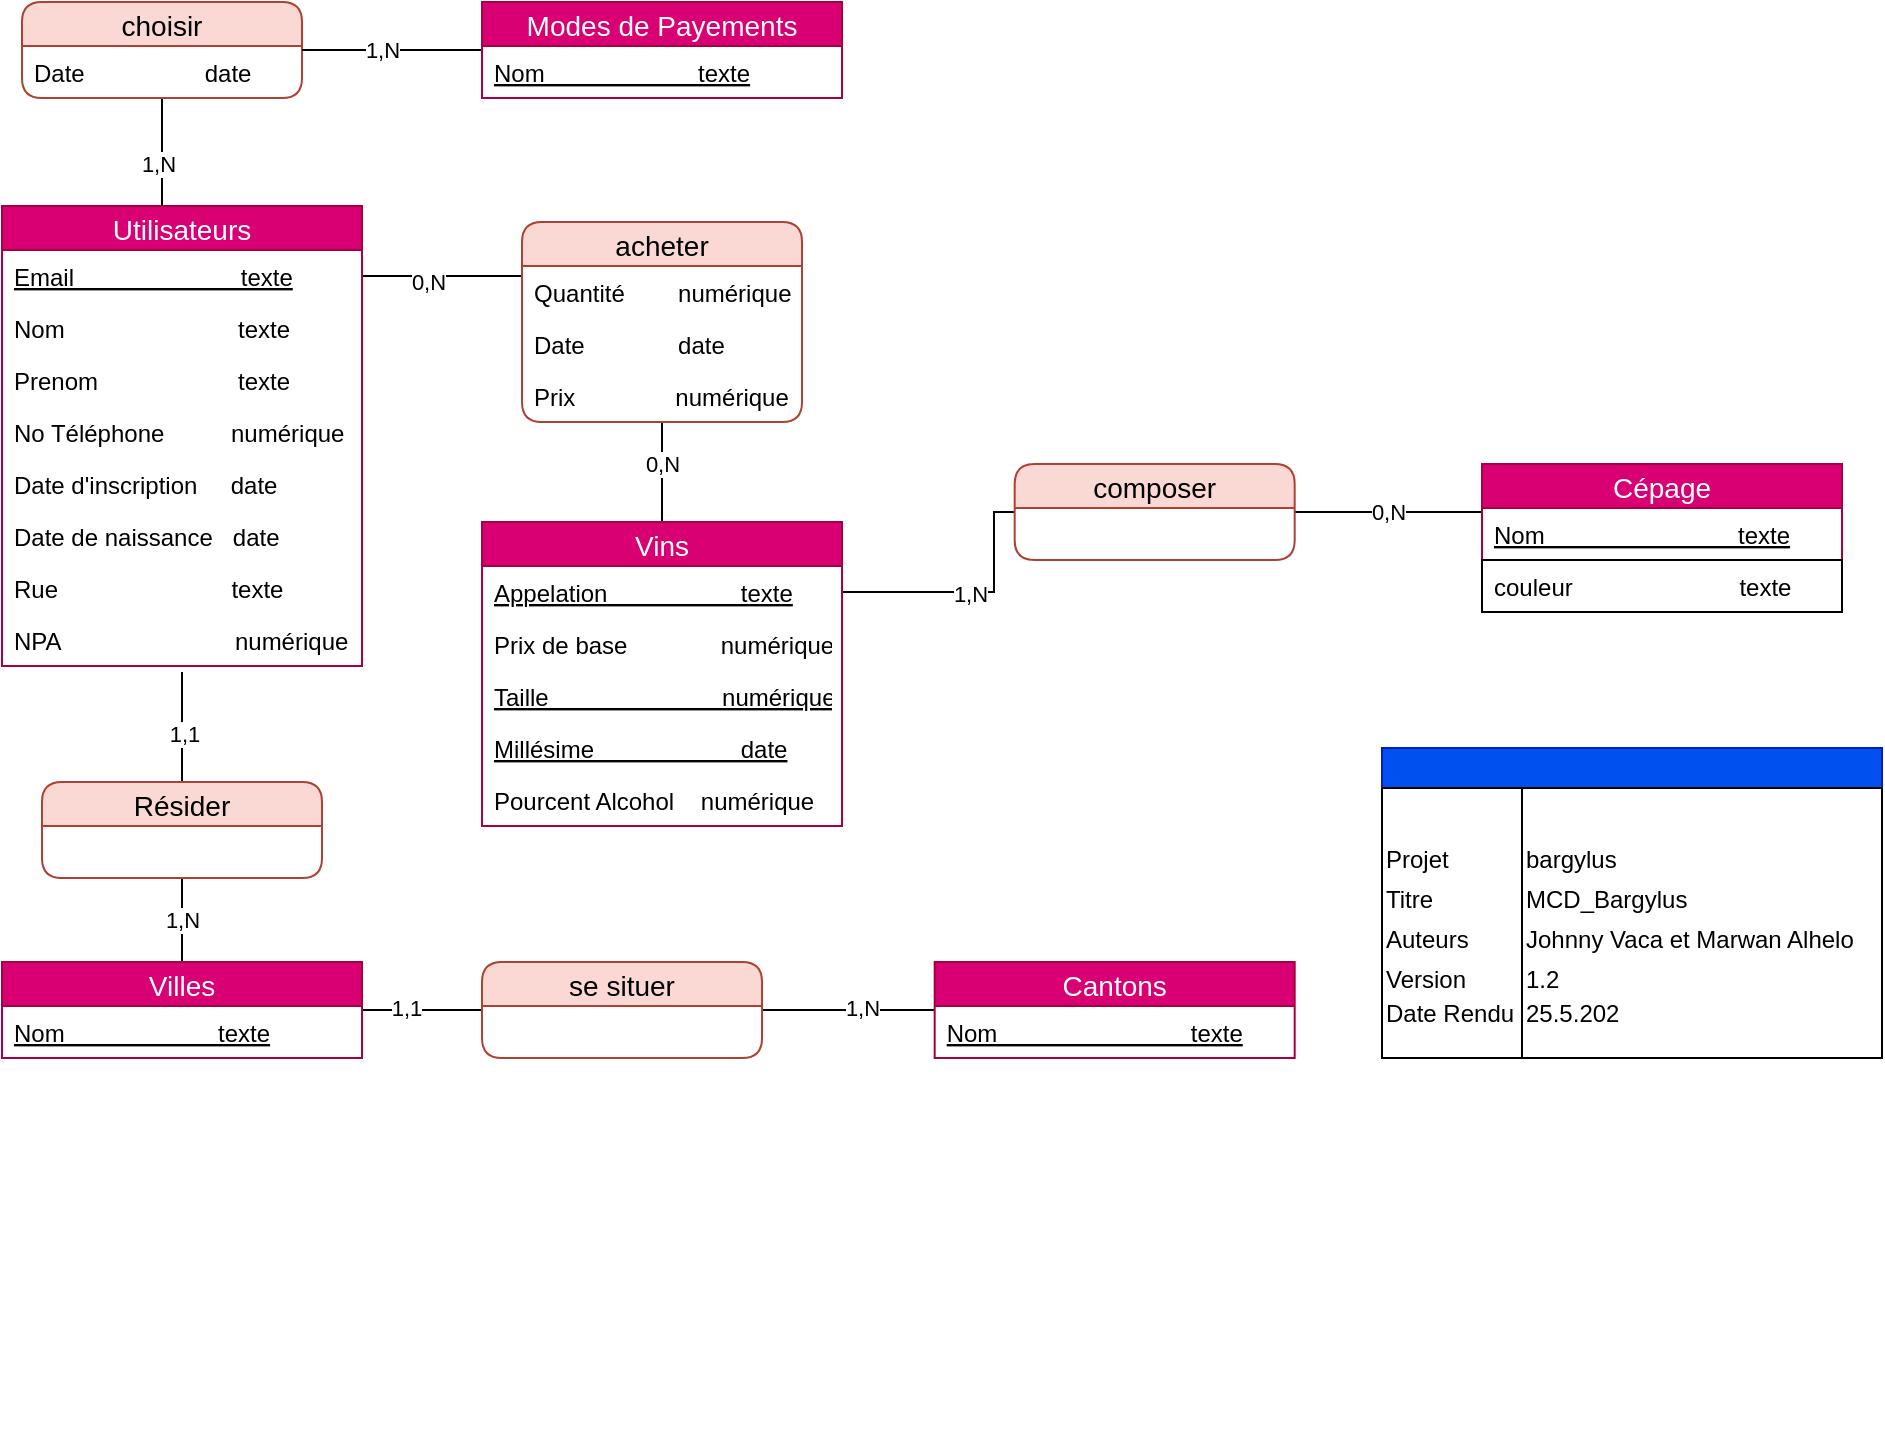 <mxfile version="13.0.3" type="device"><diagram id="XMqrmogNCOE701V1E4Cz" name="APPARTEMENTS"><mxGraphModel dx="1142" dy="660" grid="1" gridSize="10" guides="1" tooltips="1" connect="1" arrows="1" fold="1" page="1" pageScale="1" pageWidth="1169" pageHeight="827" background="#ffffff" math="0" shadow="0"><root><mxCell id="0"/><mxCell id="1" parent="0"/><mxCell id="YTJBF8UA7qJYy6PW7ZNj-210" value="" style="endArrow=none;html=1;fontSize=12;strokeColor=#FFFFFF;" parent="1" edge="1"><mxGeometry width="50" height="50" relative="1" as="geometry"><mxPoint x="10" y="736.9" as="sourcePoint"/><mxPoint x="90" y="806.9" as="targetPoint"/><Array as="points"><mxPoint x="10" y="806.9"/></Array></mxGeometry></mxCell><mxCell id="kkOUOzZPCdsPZx3tZ1jN-75" style="edgeStyle=orthogonalEdgeStyle;rounded=0;orthogonalLoop=1;jettySize=auto;html=1;entryX=1;entryY=0.5;entryDx=0;entryDy=0;endArrow=none;endFill=0;exitX=0;exitY=0.5;exitDx=0;exitDy=0;" parent="1" source="9ggTy3QNa-hIWwmJvuYP-75" target="NHlyiYVPCFsFWAfHLRnl-219" edge="1"><mxGeometry relative="1" as="geometry"><Array as="points"><mxPoint x="750" y="345"/></Array></mxGeometry></mxCell><mxCell id="NGrpEsL_xhQ68z9D004H-84" value="0,N" style="edgeLabel;html=1;align=center;verticalAlign=middle;resizable=0;points=[];" parent="kkOUOzZPCdsPZx3tZ1jN-75" vertex="1" connectable="0"><mxGeometry x="0.114" relative="1" as="geometry"><mxPoint as="offset"/></mxGeometry></mxCell><mxCell id="kkOUOzZPCdsPZx3tZ1jN-113" style="edgeStyle=orthogonalEdgeStyle;rounded=0;orthogonalLoop=1;jettySize=auto;html=1;exitX=1;exitY=0.5;exitDx=0;exitDy=0;entryX=0;entryY=0.5;entryDx=0;entryDy=0;endArrow=none;endFill=0;" parent="1" source="hBosq5v7bqiFzMDftUJs-74" target="NHlyiYVPCFsFWAfHLRnl-219" edge="1"><mxGeometry relative="1" as="geometry"><mxPoint x="430.01" y="319.0" as="sourcePoint"/><Array as="points"><mxPoint x="506" y="345"/></Array></mxGeometry></mxCell><mxCell id="NGrpEsL_xhQ68z9D004H-80" value="1,N" style="edgeLabel;html=1;align=center;verticalAlign=middle;resizable=0;points=[];" parent="kkOUOzZPCdsPZx3tZ1jN-113" vertex="1" connectable="0"><mxGeometry x="0.201" y="1" relative="1" as="geometry"><mxPoint x="-11.68" y="1" as="offset"/></mxGeometry></mxCell><mxCell id="kkOUOzZPCdsPZx3tZ1jN-96" style="edgeStyle=orthogonalEdgeStyle;rounded=0;orthogonalLoop=1;jettySize=auto;html=1;entryX=1;entryY=0.5;entryDx=0;entryDy=0;endArrow=none;endFill=0;" parent="1" source="kkOUOzZPCdsPZx3tZ1jN-95" target="17" edge="1"><mxGeometry relative="1" as="geometry"><Array as="points"><mxPoint x="250" y="227"/><mxPoint x="250" y="227"/></Array></mxGeometry></mxCell><mxCell id="kkOUOzZPCdsPZx3tZ1jN-97" style="edgeStyle=orthogonalEdgeStyle;rounded=0;orthogonalLoop=1;jettySize=auto;html=1;exitX=0.5;exitY=1;exitDx=0;exitDy=0;entryX=0.5;entryY=0;entryDx=0;entryDy=0;endArrow=none;endFill=0;" parent="1" source="kkOUOzZPCdsPZx3tZ1jN-95" target="9ggTy3QNa-hIWwmJvuYP-77" edge="1"><mxGeometry relative="1" as="geometry"><mxPoint x="340.01" y="307" as="targetPoint"/></mxGeometry></mxCell><mxCell id="NGrpEsL_xhQ68z9D004H-77" value="0,N" style="edgeLabel;html=1;align=center;verticalAlign=middle;resizable=0;points=[];" parent="kkOUOzZPCdsPZx3tZ1jN-97" vertex="1" connectable="0"><mxGeometry x="-0.292" relative="1" as="geometry"><mxPoint y="3.5" as="offset"/></mxGeometry></mxCell><mxCell id="NGrpEsL_xhQ68z9D004H-78" value="0,N" style="edgeLabel;html=1;align=center;verticalAlign=middle;resizable=0;points=[];" parent="1" vertex="1" connectable="0"><mxGeometry x="330.0" y="290.003" as="geometry"><mxPoint x="8" y="-3" as="offset"/></mxGeometry></mxCell><mxCell id="14" value="Utilisateurs" style="swimlane;fontStyle=0;childLayout=stackLayout;horizontal=1;startSize=22;fillColor=#d80073;horizontalStack=0;resizeParent=1;resizeParentMax=0;resizeLast=0;collapsible=1;marginBottom=0;swimlaneFillColor=#ffffff;align=center;fontSize=14;rounded=0;swimlaneLine=1;glass=0;shadow=0;comic=0;strokeColor=#A50040;fontColor=#ffffff;" parent="1" vertex="1"><mxGeometry x="10" y="192" width="180" height="230" as="geometry"/></mxCell><mxCell id="17" value="Email                         texte" style="text;strokeColor=none;fillColor=none;spacingLeft=4;spacingRight=4;overflow=hidden;rotatable=0;points=[[0,0.5],[1,0.5]];portConstraint=eastwest;fontSize=12;fontStyle=4" parent="14" vertex="1"><mxGeometry y="22" width="180" height="26" as="geometry"/></mxCell><mxCell id="16" value="Nom                          texte" style="text;strokeColor=none;fillColor=none;spacingLeft=4;spacingRight=4;overflow=hidden;rotatable=0;points=[[0,0.5],[1,0.5]];portConstraint=eastwest;fontSize=12;fontStyle=0" parent="14" vertex="1"><mxGeometry y="48" width="180" height="26" as="geometry"/></mxCell><mxCell id="ss-KyrOMTrOBq0U6ZjXs-87" value="Prenom                     texte" style="text;strokeColor=none;fillColor=none;spacingLeft=4;spacingRight=4;overflow=hidden;rotatable=0;points=[[0,0.5],[1,0.5]];portConstraint=eastwest;fontSize=12;fontStyle=0" parent="14" vertex="1"><mxGeometry y="74" width="180" height="26" as="geometry"/></mxCell><mxCell id="NHlyiYVPCFsFWAfHLRnl-129" value="No Téléphone          numérique" style="text;strokeColor=none;fillColor=none;spacingLeft=4;spacingRight=4;overflow=hidden;rotatable=0;points=[[0,0.5],[1,0.5]];portConstraint=eastwest;fontSize=12;fontStyle=0" parent="14" vertex="1"><mxGeometry y="100" width="180" height="26" as="geometry"/></mxCell><mxCell id="NHlyiYVPCFsFWAfHLRnl-130" value="Date d'inscription     date" style="text;strokeColor=none;fillColor=none;spacingLeft=4;spacingRight=4;overflow=hidden;rotatable=0;points=[[0,0.5],[1,0.5]];portConstraint=eastwest;fontSize=12;fontStyle=0" parent="14" vertex="1"><mxGeometry y="126" width="180" height="26" as="geometry"/></mxCell><mxCell id="39" value="Date de naissance   date" style="text;strokeColor=none;fillColor=none;spacingLeft=4;spacingRight=4;overflow=hidden;rotatable=0;points=[[0,0.5],[1,0.5]];portConstraint=eastwest;fontSize=12;fontStyle=0" parent="14" vertex="1"><mxGeometry y="152" width="180" height="26" as="geometry"/></mxCell><mxCell id="NHlyiYVPCFsFWAfHLRnl-172" value="Rue                          texte" style="text;strokeColor=none;fillColor=none;spacingLeft=4;spacingRight=4;overflow=hidden;rotatable=0;points=[[0,0.5],[1,0.5]];portConstraint=eastwest;fontSize=12;fontStyle=0" parent="14" vertex="1"><mxGeometry y="178" width="180" height="26" as="geometry"/></mxCell><mxCell id="NHlyiYVPCFsFWAfHLRnl-173" value="NPA                          numérique" style="text;strokeColor=none;fillColor=none;spacingLeft=4;spacingRight=4;overflow=hidden;rotatable=0;points=[[0,0.5],[1,0.5]];portConstraint=eastwest;fontSize=12;fontStyle=0" parent="14" vertex="1"><mxGeometry y="204" width="180" height="26" as="geometry"/></mxCell><mxCell id="kkOUOzZPCdsPZx3tZ1jN-95" value="acheter" style="swimlane;fontStyle=0;childLayout=stackLayout;horizontal=1;startSize=22;fillColor=#fad9d5;horizontalStack=0;resizeParent=1;resizeParentMax=0;resizeLast=0;collapsible=1;marginBottom=0;swimlaneFillColor=#ffffff;align=center;fontSize=14;rounded=1;swimlaneLine=1;glass=0;shadow=0;comic=0;strokeColor=#ae4132;" parent="1" vertex="1"><mxGeometry x="270.01" y="200" width="140" height="100" as="geometry"/></mxCell><mxCell id="rTsEb8PYCp73cMNqC0tR-75" value="Quantité        numérique" style="text;strokeColor=none;fillColor=none;spacingLeft=4;spacingRight=4;overflow=hidden;rotatable=0;points=[[0,0.5],[1,0.5]];portConstraint=eastwest;fontSize=12;fontStyle=0" vertex="1" parent="kkOUOzZPCdsPZx3tZ1jN-95"><mxGeometry y="22" width="140" height="26" as="geometry"/></mxCell><mxCell id="rTsEb8PYCp73cMNqC0tR-77" value="Date              date" style="text;strokeColor=none;fillColor=none;spacingLeft=4;spacingRight=4;overflow=hidden;rotatable=0;points=[[0,0.5],[1,0.5]];portConstraint=eastwest;fontSize=12;fontStyle=0" vertex="1" parent="kkOUOzZPCdsPZx3tZ1jN-95"><mxGeometry y="48" width="140" height="26" as="geometry"/></mxCell><mxCell id="rTsEb8PYCp73cMNqC0tR-74" value="Prix               numérique" style="text;strokeColor=none;fillColor=none;spacingLeft=4;spacingRight=4;overflow=hidden;rotatable=0;points=[[0,0.5],[1,0.5]];portConstraint=eastwest;fontSize=12;fontStyle=0" vertex="1" parent="kkOUOzZPCdsPZx3tZ1jN-95"><mxGeometry y="74" width="140" height="26" as="geometry"/></mxCell><mxCell id="hBosq5v7bqiFzMDftUJs-90" style="edgeStyle=orthogonalEdgeStyle;rounded=0;orthogonalLoop=1;jettySize=auto;html=1;endArrow=none;endFill=0;" parent="1" source="hBosq5v7bqiFzMDftUJs-76" target="14" edge="1"><mxGeometry relative="1" as="geometry"><Array as="points"><mxPoint x="90" y="180"/><mxPoint x="90" y="180"/></Array></mxGeometry></mxCell><mxCell id="hBosq5v7bqiFzMDftUJs-92" value="1,N" style="edgeLabel;html=1;align=center;verticalAlign=middle;resizable=0;points=[];" parent="hBosq5v7bqiFzMDftUJs-90" vertex="1" connectable="0"><mxGeometry x="0.231" y="-2" relative="1" as="geometry"><mxPoint as="offset"/></mxGeometry></mxCell><mxCell id="hBosq5v7bqiFzMDftUJs-76" value="choisir" style="swimlane;fontStyle=0;childLayout=stackLayout;horizontal=1;startSize=22;fillColor=#fad9d5;horizontalStack=0;resizeParent=1;resizeParentMax=0;resizeLast=0;collapsible=1;marginBottom=0;swimlaneFillColor=#ffffff;align=center;fontSize=14;rounded=1;swimlaneLine=1;glass=0;shadow=0;comic=0;strokeColor=#ae4132;" parent="1" vertex="1"><mxGeometry x="20" y="90" width="140" height="48" as="geometry"/></mxCell><mxCell id="kkOUOzZPCdsPZx3tZ1jN-102" value="Date                  date" style="text;strokeColor=none;fillColor=none;spacingLeft=4;spacingRight=4;overflow=hidden;rotatable=0;points=[[0,0.5],[1,0.5]];portConstraint=eastwest;fontSize=12;fontStyle=0" parent="hBosq5v7bqiFzMDftUJs-76" vertex="1"><mxGeometry y="22" width="140" height="26" as="geometry"/></mxCell><mxCell id="hBosq5v7bqiFzMDftUJs-89" style="edgeStyle=orthogonalEdgeStyle;rounded=0;orthogonalLoop=1;jettySize=auto;html=1;endArrow=none;endFill=0;" parent="1" source="kkOUOzZPCdsPZx3tZ1jN-100" target="hBosq5v7bqiFzMDftUJs-76" edge="1"><mxGeometry relative="1" as="geometry"/></mxCell><mxCell id="hBosq5v7bqiFzMDftUJs-93" value="1,N" style="edgeLabel;html=1;align=center;verticalAlign=middle;resizable=0;points=[];" parent="hBosq5v7bqiFzMDftUJs-89" vertex="1" connectable="0"><mxGeometry x="-0.322" relative="1" as="geometry"><mxPoint x="-19.67" as="offset"/></mxGeometry></mxCell><mxCell id="kkOUOzZPCdsPZx3tZ1jN-100" value="Modes de Payements" style="swimlane;fontStyle=0;childLayout=stackLayout;horizontal=1;startSize=22;fillColor=#d80073;horizontalStack=0;resizeParent=1;resizeParentMax=0;resizeLast=0;collapsible=1;marginBottom=0;swimlaneFillColor=#ffffff;align=center;fontSize=14;rounded=0;swimlaneLine=1;glass=0;shadow=0;comic=0;strokeColor=#A50040;fontColor=#ffffff;" parent="1" vertex="1"><mxGeometry x="250.01" y="90" width="180" height="48" as="geometry"/></mxCell><mxCell id="hBosq5v7bqiFzMDftUJs-91" value="Nom                       texte" style="text;strokeColor=none;fillColor=none;spacingLeft=4;spacingRight=4;overflow=hidden;rotatable=0;points=[[0,0.5],[1,0.5]];portConstraint=eastwest;fontSize=12;fontStyle=4" parent="kkOUOzZPCdsPZx3tZ1jN-100" vertex="1"><mxGeometry y="22" width="180" height="26" as="geometry"/></mxCell><mxCell id="hBosq5v7bqiFzMDftUJs-85" style="edgeStyle=orthogonalEdgeStyle;rounded=0;orthogonalLoop=1;jettySize=auto;html=1;entryX=0.5;entryY=1.115;entryDx=0;entryDy=0;endArrow=none;endFill=0;entryPerimeter=0;" parent="1" source="hBosq5v7bqiFzMDftUJs-82" target="NHlyiYVPCFsFWAfHLRnl-173" edge="1"><mxGeometry relative="1" as="geometry"><Array as="points"><mxPoint x="100" y="440"/><mxPoint x="100" y="440"/></Array></mxGeometry></mxCell><mxCell id="hBosq5v7bqiFzMDftUJs-87" value="1,1" style="edgeLabel;html=1;align=center;verticalAlign=middle;resizable=0;points=[];" parent="hBosq5v7bqiFzMDftUJs-85" vertex="1" connectable="0"><mxGeometry x="0.454" y="-16" relative="1" as="geometry"><mxPoint x="-15" y="16" as="offset"/></mxGeometry></mxCell><mxCell id="hBosq5v7bqiFzMDftUJs-86" style="edgeStyle=orthogonalEdgeStyle;rounded=0;orthogonalLoop=1;jettySize=auto;html=1;endArrow=none;endFill=0;" parent="1" source="hBosq5v7bqiFzMDftUJs-82" target="hBosq5v7bqiFzMDftUJs-80" edge="1"><mxGeometry relative="1" as="geometry"/></mxCell><mxCell id="hBosq5v7bqiFzMDftUJs-88" value="1,N" style="edgeLabel;html=1;align=center;verticalAlign=middle;resizable=0;points=[];" parent="hBosq5v7bqiFzMDftUJs-86" vertex="1" connectable="0"><mxGeometry x="-0.034" relative="1" as="geometry"><mxPoint as="offset"/></mxGeometry></mxCell><mxCell id="hBosq5v7bqiFzMDftUJs-82" value="Résider" style="swimlane;fontStyle=0;childLayout=stackLayout;horizontal=1;startSize=22;fillColor=#fad9d5;horizontalStack=0;resizeParent=1;resizeParentMax=0;resizeLast=0;collapsible=1;marginBottom=0;swimlaneFillColor=#ffffff;align=center;fontSize=14;rounded=1;swimlaneLine=1;glass=0;shadow=0;comic=0;strokeColor=#ae4132;" parent="1" vertex="1"><mxGeometry x="30" y="480" width="140" height="48" as="geometry"/></mxCell><mxCell id="hBosq5v7bqiFzMDftUJs-99" style="edgeStyle=orthogonalEdgeStyle;rounded=0;orthogonalLoop=1;jettySize=auto;html=1;entryX=0;entryY=0.5;entryDx=0;entryDy=0;endArrow=none;endFill=0;" parent="1" source="hBosq5v7bqiFzMDftUJs-80" target="hBosq5v7bqiFzMDftUJs-98" edge="1"><mxGeometry relative="1" as="geometry"/></mxCell><mxCell id="rTsEb8PYCp73cMNqC0tR-72" value="1,1" style="edgeLabel;html=1;align=center;verticalAlign=middle;resizable=0;points=[];" vertex="1" connectable="0" parent="hBosq5v7bqiFzMDftUJs-99"><mxGeometry x="-0.272" y="1" relative="1" as="geometry"><mxPoint as="offset"/></mxGeometry></mxCell><mxCell id="hBosq5v7bqiFzMDftUJs-80" value="Villes" style="swimlane;fontStyle=0;childLayout=stackLayout;horizontal=1;startSize=22;fillColor=#d80073;horizontalStack=0;resizeParent=1;resizeParentMax=0;resizeLast=0;collapsible=1;marginBottom=0;swimlaneFillColor=#ffffff;align=center;fontSize=14;rounded=0;swimlaneLine=1;glass=0;shadow=0;comic=0;strokeColor=#A50040;fontColor=#ffffff;" parent="1" vertex="1"><mxGeometry x="10" y="570" width="180" height="48" as="geometry"/></mxCell><mxCell id="hBosq5v7bqiFzMDftUJs-81" value="Nom                       texte" style="text;strokeColor=none;fillColor=none;spacingLeft=4;spacingRight=4;overflow=hidden;rotatable=0;points=[[0,0.5],[1,0.5]];portConstraint=eastwest;fontSize=12;fontStyle=4" parent="hBosq5v7bqiFzMDftUJs-80" vertex="1"><mxGeometry y="22" width="180" height="26" as="geometry"/></mxCell><mxCell id="hBosq5v7bqiFzMDftUJs-100" style="edgeStyle=orthogonalEdgeStyle;rounded=0;orthogonalLoop=1;jettySize=auto;html=1;entryX=1;entryY=0.5;entryDx=0;entryDy=0;endArrow=none;endFill=0;" parent="1" source="hBosq5v7bqiFzMDftUJs-94" target="hBosq5v7bqiFzMDftUJs-98" edge="1"><mxGeometry relative="1" as="geometry"/></mxCell><mxCell id="rTsEb8PYCp73cMNqC0tR-73" value="1,N" style="edgeLabel;html=1;align=center;verticalAlign=middle;resizable=0;points=[];" vertex="1" connectable="0" parent="hBosq5v7bqiFzMDftUJs-100"><mxGeometry x="-0.157" y="-1" relative="1" as="geometry"><mxPoint as="offset"/></mxGeometry></mxCell><mxCell id="60" value="" style="swimlane;html=1;childLayout=stackLayout;resizeParent=1;resizeParentMax=0;startSize=20;labelBackgroundColor=none;fillColor=#0050ef;strokeColor=#001DBC;fontColor=#ffffff;" parent="1" vertex="1"><mxGeometry x="700" y="463" width="250" height="155" as="geometry"/></mxCell><mxCell id="61" value="" style="swimlane;html=1;startSize=0;" parent="60" vertex="1"><mxGeometry y="20" width="70" height="135" as="geometry"/></mxCell><mxCell id="63" value="Version" style="text;html=1;resizable=0;points=[];autosize=1;align=left;verticalAlign=top;spacingTop=-4;" parent="61" vertex="1"><mxGeometry y="86" width="60" height="20" as="geometry"/></mxCell><mxCell id="64" value="Titre" style="text;html=1;resizable=0;points=[];autosize=1;align=left;verticalAlign=top;spacingTop=-4;" parent="61" vertex="1"><mxGeometry y="46" width="40" height="20" as="geometry"/></mxCell><mxCell id="65" value="Auteurs" style="text;html=1;resizable=0;points=[];autosize=1;align=left;verticalAlign=top;spacingTop=-4;" parent="61" vertex="1"><mxGeometry y="66" width="60" height="20" as="geometry"/></mxCell><mxCell id="66" value="Date Rendu" style="text;html=1;resizable=0;points=[];autosize=1;align=left;verticalAlign=top;spacingTop=-4;" parent="61" vertex="1"><mxGeometry y="103" width="80" height="20" as="geometry"/></mxCell><mxCell id="NHlyiYVPCFsFWAfHLRnl-242" value="Projet" style="text;html=1;resizable=0;points=[];autosize=1;align=left;verticalAlign=top;spacingTop=-4;" parent="61" vertex="1"><mxGeometry y="26" width="50" height="20" as="geometry"/></mxCell><mxCell id="67" value="" style="swimlane;html=1;startSize=0;" parent="60" vertex="1"><mxGeometry x="70" y="20" width="180" height="135" as="geometry"/></mxCell><mxCell id="69" value="1.2" style="text;html=1;resizable=0;points=[];autosize=1;align=left;verticalAlign=top;spacingTop=-4;" parent="67" vertex="1"><mxGeometry y="86" width="30" height="20" as="geometry"/></mxCell><mxCell id="70" value="MCD_Bargylus" style="text;html=1;resizable=0;points=[];autosize=1;align=left;verticalAlign=top;spacingTop=-4;" parent="67" vertex="1"><mxGeometry y="46" width="100" height="20" as="geometry"/></mxCell><mxCell id="71" value="Johnny Vaca et Marwan Alhelo" style="text;html=1;resizable=0;points=[];autosize=1;align=left;verticalAlign=top;spacingTop=-4;" parent="67" vertex="1"><mxGeometry y="66" width="180" height="20" as="geometry"/></mxCell><mxCell id="72" value="25.5.202" style="text;html=1;resizable=0;points=[];autosize=1;align=left;verticalAlign=top;spacingTop=-4;" parent="67" vertex="1"><mxGeometry y="103" width="80" height="20" as="geometry"/></mxCell><mxCell id="NHlyiYVPCFsFWAfHLRnl-243" value="bargylus" style="text;html=1;resizable=0;points=[];autosize=1;align=left;verticalAlign=top;spacingTop=-4;" parent="67" vertex="1"><mxGeometry y="26" width="60" height="20" as="geometry"/></mxCell><mxCell id="hBosq5v7bqiFzMDftUJs-94" value="Cantons" style="swimlane;fontStyle=0;childLayout=stackLayout;horizontal=1;startSize=22;fillColor=#d80073;horizontalStack=0;resizeParent=1;resizeParentMax=0;resizeLast=0;collapsible=1;marginBottom=0;swimlaneFillColor=#ffffff;align=center;fontSize=14;rounded=0;swimlaneLine=1;glass=0;shadow=0;comic=0;strokeColor=#A50040;fontColor=#ffffff;" parent="1" vertex="1"><mxGeometry x="476.34" y="570" width="180" height="48" as="geometry"/></mxCell><mxCell id="hBosq5v7bqiFzMDftUJs-95" value="Nom                             texte" style="text;strokeColor=none;fillColor=none;spacingLeft=4;spacingRight=4;overflow=hidden;rotatable=0;points=[[0,0.5],[1,0.5]];portConstraint=eastwest;fontSize=12;fontStyle=4" parent="hBosq5v7bqiFzMDftUJs-94" vertex="1"><mxGeometry y="22" width="180" height="26" as="geometry"/></mxCell><mxCell id="NHlyiYVPCFsFWAfHLRnl-219" value="composer" style="swimlane;fontStyle=0;childLayout=stackLayout;horizontal=1;startSize=22;fillColor=#fad9d5;horizontalStack=0;resizeParent=1;resizeParentMax=0;resizeLast=0;collapsible=1;marginBottom=0;swimlaneFillColor=#ffffff;align=center;fontSize=14;rounded=1;swimlaneLine=1;glass=0;shadow=0;comic=0;strokeColor=#ae4132;" parent="1" vertex="1"><mxGeometry x="516.34" y="321" width="140" height="48" as="geometry"/></mxCell><mxCell id="9ggTy3QNa-hIWwmJvuYP-74" value="Cépage" style="swimlane;fontStyle=0;childLayout=stackLayout;horizontal=1;startSize=22;fillColor=#d80073;horizontalStack=0;resizeParent=1;resizeParentMax=0;resizeLast=0;collapsible=1;marginBottom=0;swimlaneFillColor=#ffffff;align=center;fontSize=14;rounded=0;swimlaneLine=1;glass=0;shadow=0;comic=0;strokeColor=#A50040;fontColor=#ffffff;" parent="1" vertex="1"><mxGeometry x="750" y="321" width="180" height="74" as="geometry"/></mxCell><mxCell id="9ggTy3QNa-hIWwmJvuYP-75" value="Nom                             texte" style="text;strokeColor=none;fillColor=none;spacingLeft=4;spacingRight=4;overflow=hidden;rotatable=0;points=[[0,0.5],[1,0.5]];portConstraint=eastwest;fontSize=12;fontStyle=4" parent="9ggTy3QNa-hIWwmJvuYP-74" vertex="1"><mxGeometry y="22" width="180" height="26" as="geometry"/></mxCell><mxCell id="hBosq5v7bqiFzMDftUJs-101" value="couleur                         texte" style="text;strokeColor=#000000;fillColor=none;spacingLeft=4;spacingRight=4;overflow=hidden;rotatable=0;points=[[0,0.5],[1,0.5]];portConstraint=eastwest;fontSize=12;fontStyle=0" parent="9ggTy3QNa-hIWwmJvuYP-74" vertex="1"><mxGeometry y="48" width="180" height="26" as="geometry"/></mxCell><mxCell id="hBosq5v7bqiFzMDftUJs-98" value="se situer" style="swimlane;fontStyle=0;childLayout=stackLayout;horizontal=1;startSize=22;fillColor=#fad9d5;horizontalStack=0;resizeParent=1;resizeParentMax=0;resizeLast=0;collapsible=1;marginBottom=0;swimlaneFillColor=#ffffff;align=center;fontSize=14;rounded=1;swimlaneLine=1;glass=0;shadow=0;comic=0;strokeColor=#ae4132;" parent="1" vertex="1"><mxGeometry x="250.01" y="570" width="140" height="48" as="geometry"/></mxCell><mxCell id="9ggTy3QNa-hIWwmJvuYP-77" value="Vins" style="swimlane;fontStyle=0;childLayout=stackLayout;horizontal=1;startSize=22;fillColor=#d80073;horizontalStack=0;resizeParent=1;resizeParentMax=0;resizeLast=0;collapsible=1;marginBottom=0;swimlaneFillColor=#ffffff;align=center;fontSize=14;rounded=0;swimlaneLine=1;glass=0;shadow=0;comic=0;strokeColor=#A50040;fontColor=#ffffff;" parent="1" vertex="1"><mxGeometry x="250.01" y="350" width="180" height="152" as="geometry"/></mxCell><mxCell id="hBosq5v7bqiFzMDftUJs-74" value="Appelation                    texte" style="text;strokeColor=none;fillColor=none;spacingLeft=4;spacingRight=4;overflow=hidden;rotatable=0;points=[[0,0.5],[1,0.5]];portConstraint=eastwest;fontSize=12;fontStyle=4" parent="9ggTy3QNa-hIWwmJvuYP-77" vertex="1"><mxGeometry y="22" width="180" height="26" as="geometry"/></mxCell><mxCell id="rTsEb8PYCp73cMNqC0tR-76" value="Prix de base              numérique" style="text;strokeColor=none;fillColor=none;spacingLeft=4;spacingRight=4;overflow=hidden;rotatable=0;points=[[0,0.5],[1,0.5]];portConstraint=eastwest;fontSize=12;fontStyle=0" vertex="1" parent="9ggTy3QNa-hIWwmJvuYP-77"><mxGeometry y="48" width="180" height="26" as="geometry"/></mxCell><mxCell id="hBosq5v7bqiFzMDftUJs-73" value="Taille                          numérique" style="text;strokeColor=none;fillColor=none;spacingLeft=4;spacingRight=4;overflow=hidden;rotatable=0;points=[[0,0.5],[1,0.5]];portConstraint=eastwest;fontSize=12;fontStyle=4" parent="9ggTy3QNa-hIWwmJvuYP-77" vertex="1"><mxGeometry y="74" width="180" height="26" as="geometry"/></mxCell><mxCell id="kkOUOzZPCdsPZx3tZ1jN-73" value="Millésime                      date" style="text;strokeColor=none;fillColor=none;spacingLeft=4;spacingRight=4;overflow=hidden;rotatable=0;points=[[0,0.5],[1,0.5]];portConstraint=eastwest;fontSize=12;fontStyle=4" parent="9ggTy3QNa-hIWwmJvuYP-77" vertex="1"><mxGeometry y="100" width="180" height="26" as="geometry"/></mxCell><mxCell id="D403svUxL0cnN4yV5Lxk-86" value="Pourcent Alcohol    numérique" style="text;strokeColor=none;fillColor=none;spacingLeft=4;spacingRight=4;overflow=hidden;rotatable=0;points=[[0,0.5],[1,0.5]];portConstraint=eastwest;fontSize=12;fontStyle=0" parent="9ggTy3QNa-hIWwmJvuYP-77" vertex="1"><mxGeometry y="126" width="180" height="26" as="geometry"/></mxCell><mxCell id="rTsEb8PYCp73cMNqC0tR-78" value="0,N" style="edgeLabel;html=1;align=center;verticalAlign=middle;resizable=0;points=[];" vertex="1" connectable="0" parent="1"><mxGeometry x="350.01" y="331.0" as="geometry"><mxPoint x="-127" y="-101.5" as="offset"/></mxGeometry></mxCell></root></mxGraphModel></diagram></mxfile>